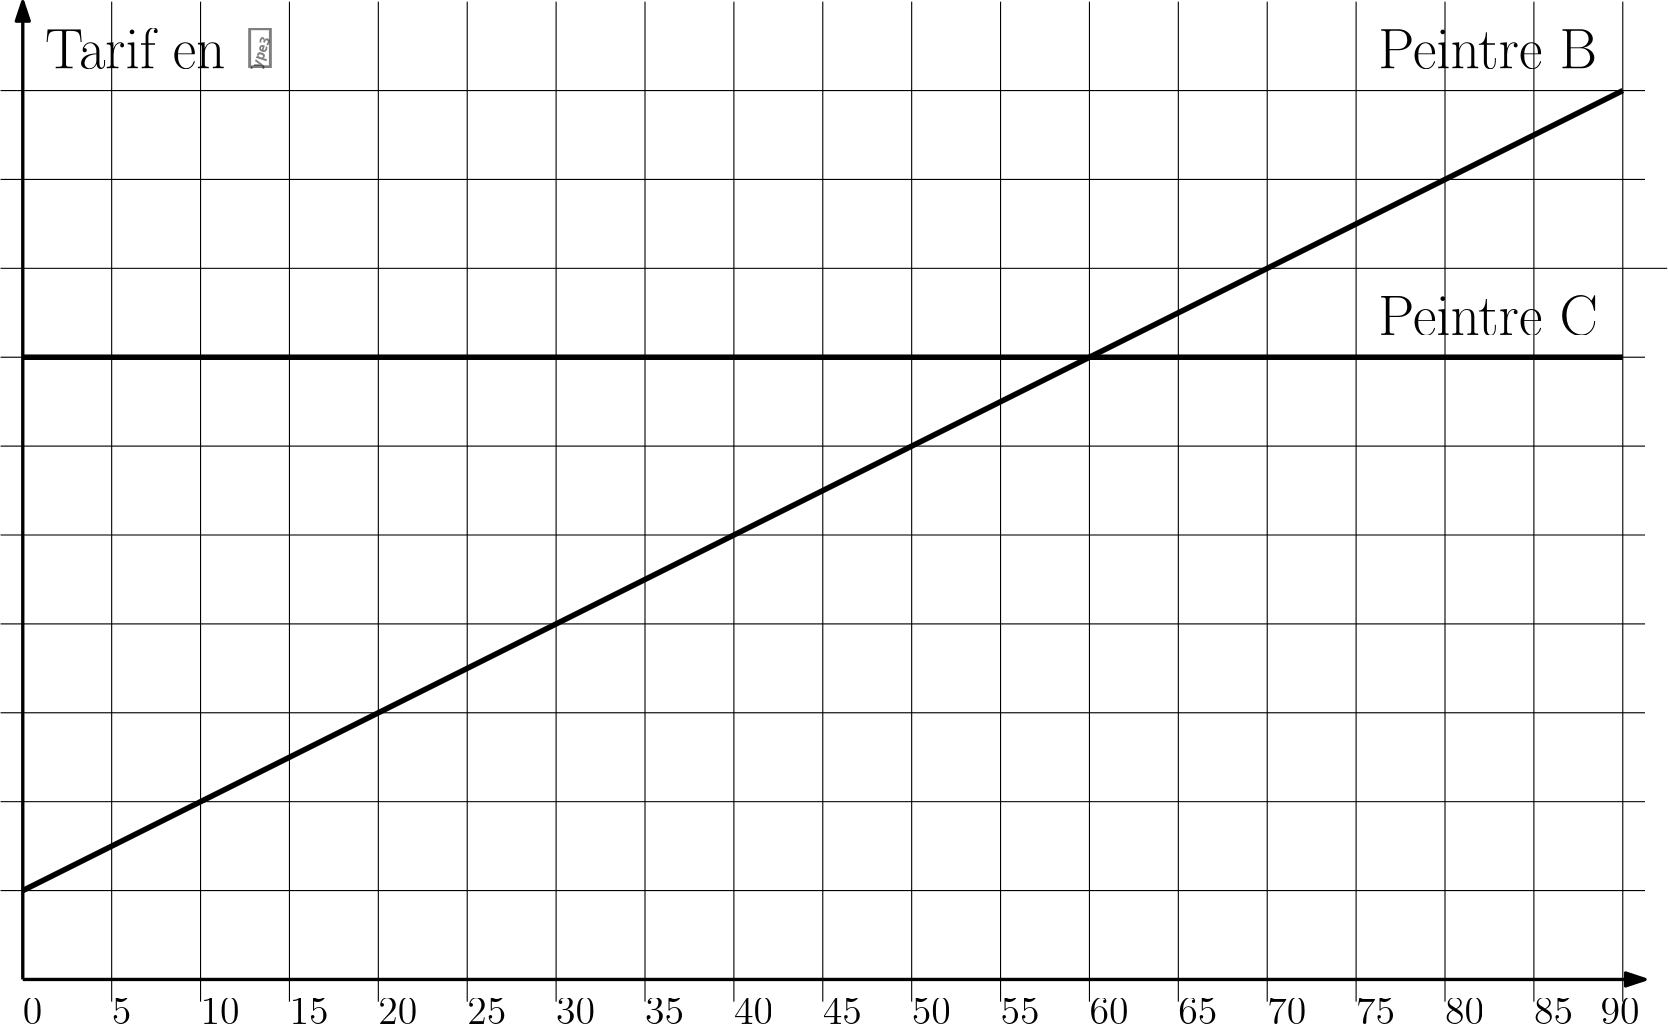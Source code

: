 <?xml version="1.0"?>
<!DOCTYPE ipe SYSTEM "ipe.dtd">
<ipe version="70218" creator="Ipe 7.2.28">
<info created="D:20250202235427" modified="D:20250202235513"/>
<ipestyle name="basic">
<symbol name="arrow/arc(spx)">
<path stroke="sym-stroke" fill="sym-stroke" pen="sym-pen">
0 0 m
-1 0.333 l
-1 -0.333 l
h
</path>
</symbol>
<symbol name="arrow/farc(spx)">
<path stroke="sym-stroke" fill="white" pen="sym-pen">
0 0 m
-1 0.333 l
-1 -0.333 l
h
</path>
</symbol>
<symbol name="arrow/ptarc(spx)">
<path stroke="sym-stroke" fill="sym-stroke" pen="sym-pen">
0 0 m
-1 0.333 l
-0.8 0 l
-1 -0.333 l
h
</path>
</symbol>
<symbol name="arrow/fptarc(spx)">
<path stroke="sym-stroke" fill="white" pen="sym-pen">
0 0 m
-1 0.333 l
-0.8 0 l
-1 -0.333 l
h
</path>
</symbol>
<symbol name="mark/circle(sx)" transformations="translations">
<path fill="sym-stroke">
0.6 0 0 0.6 0 0 e
0.4 0 0 0.4 0 0 e
</path>
</symbol>
<symbol name="mark/disk(sx)" transformations="translations">
<path fill="sym-stroke">
0.6 0 0 0.6 0 0 e
</path>
</symbol>
<symbol name="mark/fdisk(sfx)" transformations="translations">
<group>
<path fill="sym-fill">
0.5 0 0 0.5 0 0 e
</path>
<path fill="sym-stroke" fillrule="eofill">
0.6 0 0 0.6 0 0 e
0.4 0 0 0.4 0 0 e
</path>
</group>
</symbol>
<symbol name="mark/box(sx)" transformations="translations">
<path fill="sym-stroke" fillrule="eofill">
-0.6 -0.6 m
0.6 -0.6 l
0.6 0.6 l
-0.6 0.6 l
h
-0.4 -0.4 m
0.4 -0.4 l
0.4 0.4 l
-0.4 0.4 l
h
</path>
</symbol>
<symbol name="mark/square(sx)" transformations="translations">
<path fill="sym-stroke">
-0.6 -0.6 m
0.6 -0.6 l
0.6 0.6 l
-0.6 0.6 l
h
</path>
</symbol>
<symbol name="mark/fsquare(sfx)" transformations="translations">
<group>
<path fill="sym-fill">
-0.5 -0.5 m
0.5 -0.5 l
0.5 0.5 l
-0.5 0.5 l
h
</path>
<path fill="sym-stroke" fillrule="eofill">
-0.6 -0.6 m
0.6 -0.6 l
0.6 0.6 l
-0.6 0.6 l
h
-0.4 -0.4 m
0.4 -0.4 l
0.4 0.4 l
-0.4 0.4 l
h
</path>
</group>
</symbol>
<symbol name="mark/cross(sx)" transformations="translations">
<group>
<path fill="sym-stroke">
-0.43 -0.57 m
0.57 0.43 l
0.43 0.57 l
-0.57 -0.43 l
h
</path>
<path fill="sym-stroke">
-0.43 0.57 m
0.57 -0.43 l
0.43 -0.57 l
-0.57 0.43 l
h
</path>
</group>
</symbol>
<symbol name="arrow/fnormal(spx)">
<path stroke="sym-stroke" fill="white" pen="sym-pen">
0 0 m
-1 0.333 l
-1 -0.333 l
h
</path>
</symbol>
<symbol name="arrow/pointed(spx)">
<path stroke="sym-stroke" fill="sym-stroke" pen="sym-pen">
0 0 m
-1 0.333 l
-0.8 0 l
-1 -0.333 l
h
</path>
</symbol>
<symbol name="arrow/fpointed(spx)">
<path stroke="sym-stroke" fill="white" pen="sym-pen">
0 0 m
-1 0.333 l
-0.8 0 l
-1 -0.333 l
h
</path>
</symbol>
<symbol name="arrow/linear(spx)">
<path stroke="sym-stroke" pen="sym-pen">
-1 0.333 m
0 0 l
-1 -0.333 l
</path>
</symbol>
<symbol name="arrow/fdouble(spx)">
<path stroke="sym-stroke" fill="white" pen="sym-pen">
0 0 m
-1 0.333 l
-1 -0.333 l
h
-1 0 m
-2 0.333 l
-2 -0.333 l
h
</path>
</symbol>
<symbol name="arrow/double(spx)">
<path stroke="sym-stroke" fill="sym-stroke" pen="sym-pen">
0 0 m
-1 0.333 l
-1 -0.333 l
h
-1 0 m
-2 0.333 l
-2 -0.333 l
h
</path>
</symbol>
<symbol name="arrow/mid-normal(spx)">
<path stroke="sym-stroke" fill="sym-stroke" pen="sym-pen">
0.5 0 m
-0.5 0.333 l
-0.5 -0.333 l
h
</path>
</symbol>
<symbol name="arrow/mid-fnormal(spx)">
<path stroke="sym-stroke" fill="white" pen="sym-pen">
0.5 0 m
-0.5 0.333 l
-0.5 -0.333 l
h
</path>
</symbol>
<symbol name="arrow/mid-pointed(spx)">
<path stroke="sym-stroke" fill="sym-stroke" pen="sym-pen">
0.5 0 m
-0.5 0.333 l
-0.3 0 l
-0.5 -0.333 l
h
</path>
</symbol>
<symbol name="arrow/mid-fpointed(spx)">
<path stroke="sym-stroke" fill="white" pen="sym-pen">
0.5 0 m
-0.5 0.333 l
-0.3 0 l
-0.5 -0.333 l
h
</path>
</symbol>
<symbol name="arrow/mid-double(spx)">
<path stroke="sym-stroke" fill="sym-stroke" pen="sym-pen">
1 0 m
0 0.333 l
0 -0.333 l
h
0 0 m
-1 0.333 l
-1 -0.333 l
h
</path>
</symbol>
<symbol name="arrow/mid-fdouble(spx)">
<path stroke="sym-stroke" fill="white" pen="sym-pen">
1 0 m
0 0.333 l
0 -0.333 l
h
0 0 m
-1 0.333 l
-1 -0.333 l
h
</path>
</symbol>
<anglesize name="22.5 deg" value="22.5"/>
<anglesize name="30 deg" value="30"/>
<anglesize name="45 deg" value="45"/>
<anglesize name="60 deg" value="60"/>
<anglesize name="90 deg" value="90"/>
<arrowsize name="large" value="10"/>
<arrowsize name="small" value="5"/>
<arrowsize name="tiny" value="3"/>
<color name="blue" value="0 0 1"/>
<color name="brown" value="0.647 0.165 0.165"/>
<color name="darkblue" value="0 0 0.545"/>
<color name="darkcyan" value="0 0.545 0.545"/>
<color name="darkgray" value="0.663"/>
<color name="darkgreen" value="0 0.392 0"/>
<color name="darkmagenta" value="0.545 0 0.545"/>
<color name="darkorange" value="1 0.549 0"/>
<color name="darkred" value="0.545 0 0"/>
<color name="gold" value="1 0.843 0"/>
<color name="gray" value="0.745"/>
<color name="green" value="0 1 0"/>
<color name="lightblue" value="0.678 0.847 0.902"/>
<color name="lightcyan" value="0.878 1 1"/>
<color name="lightgray" value="0.827"/>
<color name="lightgreen" value="0.565 0.933 0.565"/>
<color name="lightyellow" value="1 1 0.878"/>
<color name="navy" value="0 0 0.502"/>
<color name="orange" value="1 0.647 0"/>
<color name="pink" value="1 0.753 0.796"/>
<color name="purple" value="0.627 0.125 0.941"/>
<color name="red" value="1 0 0"/>
<color name="seagreen" value="0.18 0.545 0.341"/>
<color name="turquoise" value="0.251 0.878 0.816"/>
<color name="violet" value="0.933 0.51 0.933"/>
<color name="yellow" value="1 1 0"/>
<dashstyle name="dash dot dotted" value="[4 2 1 2 1 2] 0"/>
<dashstyle name="dash dotted" value="[4 2 1 2] 0"/>
<dashstyle name="dashed" value="[4] 0"/>
<dashstyle name="dotted" value="[1 3] 0"/>
<gridsize name="10 pts (~3.5 mm)" value="10"/>
<gridsize name="14 pts (~5 mm)" value="14"/>
<gridsize name="16 pts (~6 mm)" value="16"/>
<gridsize name="20 pts (~7 mm)" value="20"/>
<gridsize name="28 pts (~10 mm)" value="28"/>
<gridsize name="32 pts (~12 mm)" value="32"/>
<gridsize name="4 pts" value="4"/>
<gridsize name="56 pts (~20 mm)" value="56"/>
<gridsize name="8 pts (~3 mm)" value="8"/>
<opacity name="10%" value="0.1"/>
<opacity name="30%" value="0.3"/>
<opacity name="50%" value="0.5"/>
<opacity name="75%" value="0.75"/>
<pen name="fat" value="1.2"/>
<pen name="heavier" value="0.8"/>
<pen name="ultrafat" value="2"/>
<symbolsize name="large" value="5"/>
<symbolsize name="small" value="2"/>
<symbolsize name="tiny" value="1.1"/>
<textsize name="Huge" value="\Huge"/>
<textsize name="LARGE" value="\LARGE"/>
<textsize name="Large" value="\Large"/>
<textsize name="footnote" value="\footnotesize"/>
<textsize name="huge" value="\huge"/>
<textsize name="large" value="\large"/>
<textsize name="script" value="\scriptsize"/>
<textsize name="small" value="\small"/>
<textsize name="tiny" value="\tiny"/>
<textstyle name="center" begin="\begin{center}" end="\end{center}"/>
<textstyle name="item" begin="\begin{itemize}\item{}" end="\end{itemize}"/>
<textstyle name="itemize" begin="\begin{itemize}" end="\end{itemize}"/>
<tiling name="falling" angle="-60" step="4" width="1"/>
<tiling name="rising" angle="30" step="4" width="1"/>
</ipestyle>
<page>
<layer name="alpha"/>
<view layers="alpha" active="alpha"/>
<text layer="alpha" matrix="1 0 0 1 -24 0" transformations="translations" pos="32 144" stroke="black" type="label" width="7.024" height="9.245" depth="0" valign="baseline" size="Large">0</text>
<text matrix="1 0 0 1 -24 0" transformations="translations" pos="64 144" stroke="black" type="label" width="7.024" height="9.245" depth="0" valign="baseline" size="Large">5</text>
<text matrix="1 0 0 1 -24 0" transformations="translations" pos="96 144" stroke="black" type="label" width="14.047" height="9.245" depth="0" valign="baseline" size="Large">10</text>
<text matrix="1 0 0 1 -24 0" transformations="translations" pos="128 144" stroke="black" type="label" width="14.047" height="9.245" depth="0" valign="baseline" size="Large">15</text>
<text matrix="1 0 0 1 -24 0" transformations="translations" pos="160 144" stroke="black" type="label" width="14.047" height="9.245" depth="0" valign="baseline" size="Large">20</text>
<text matrix="1 0 0 1 -24 0" transformations="translations" pos="192 144" stroke="black" type="label" width="14.047" height="9.245" depth="0" valign="baseline" size="Large">25</text>
<text matrix="1 0 0 1 -24 0" transformations="translations" pos="224 144" stroke="black" type="label" width="14.047" height="9.245" depth="0" valign="baseline" size="Large">30</text>
<text matrix="1 0 0 1 -24 0" transformations="translations" pos="256 144" stroke="black" type="label" width="14.047" height="9.245" depth="0" valign="baseline" size="Large">35</text>
<text matrix="1 0 0 1 -24 0" transformations="translations" pos="288 144" stroke="black" type="label" width="14.047" height="9.245" depth="0" valign="baseline" size="Large">40</text>
<text matrix="1 0 0 1 -24 0" transformations="translations" pos="320 144" stroke="black" type="label" width="14.047" height="9.245" depth="0" valign="baseline" size="Large">45</text>
<text matrix="1 0 0 1 -24 0" transformations="translations" pos="352 144" stroke="black" type="label" width="14.047" height="9.245" depth="0" valign="baseline" size="Large">50</text>
<text matrix="1 0 0 1 -24 0" transformations="translations" pos="384 144" stroke="black" type="label" width="14.047" height="9.245" depth="0" valign="baseline" size="Large">55</text>
<text matrix="1 0 0 1 -24 0" transformations="translations" pos="416 144" stroke="black" type="label" width="14.047" height="9.245" depth="0" valign="baseline" size="Large">60</text>
<text matrix="1 0 0 1 -24 0" transformations="translations" pos="448 144" stroke="black" type="label" width="14.047" height="9.245" depth="0" valign="baseline" size="Large">65</text>
<text matrix="1 0 0 1 -24 0" transformations="translations" pos="480 144" stroke="black" type="label" width="14.047" height="9.245" depth="0" valign="baseline" size="Large">70</text>
<text matrix="1 0 0 1 -24 0" transformations="translations" pos="512 144" stroke="black" type="label" width="14.047" height="9.245" depth="0" valign="baseline" size="Large">75</text>
<text matrix="1 0 0 1 -24 0" transformations="translations" pos="544 144" stroke="black" type="label" width="14.047" height="9.245" depth="0" valign="baseline" size="Large">80</text>
<text matrix="1 0 0 1 -24 0" transformations="translations" pos="576 144" stroke="black" type="label" width="14.047" height="9.245" depth="0" valign="baseline" size="Large">85</text>
<text matrix="1 0 0 1 -8 0" transformations="translations" pos="584 144" stroke="black" type="label" width="18.73" height="9.245" depth="0" valign="baseline" size="Large">90
</text>
<path stroke="black" pen="fat" arrow="normal/normal">
8 160 m
592 160 l
</path>
<path stroke="black">
0 192 m
592 192 l
</path>
<path stroke="black">
0 224 m
592 224 l
</path>
<path stroke="black">
0 256 m
592 256 l
</path>
<path stroke="black">
0 288 m
592 288 l
</path>
<path stroke="black">
0 320 m
592 320 l
</path>
<path stroke="black">
0 352 m
592 352 l
</path>
<path stroke="black">
0 384 m
592 384 l
</path>
<path stroke="black">
0 416 m
600 416 l
</path>
<path stroke="black">
0 448 m
592 448 l
</path>
<path stroke="black">
0 480 m
592 480 l
</path>
<path stroke="black" pen="fat" arrow="normal/normal">
8 160 m
8 512 l
</path>
<path stroke="black">
40 152 m
40 512 l
</path>
<path stroke="black">
72 160 m
72 512 l
</path>
<path stroke="black">
104 512 m
104 152 l
</path>
<path stroke="black">
72 152 m
72 160 l
</path>
<path stroke="black">
136 152 m
136 512 l
</path>
<path stroke="black">
168 512 m
168 152 l
</path>
<path stroke="black">
200 152 m
200 512 l
</path>
<path stroke="black">
232 512 m
232 152 l
</path>
<path stroke="black">
264 152 m
264 512 l
</path>
<path stroke="black">
296 512 m
296 152 l
</path>
<path stroke="black">
328 152 m
328 512 l
</path>
<path stroke="black">
360 512 m
360 152 l
</path>
<path stroke="black">
392 152 m
392 512 l
</path>
<path stroke="black">
424 512 m
424 152 l
</path>
<path stroke="black">
456 152 m
456 512 l
</path>
<path stroke="black">
488 512 m
488 152 l
</path>
<path stroke="black">
520 152 m
520 512 l
</path>
<path stroke="black">
552 512 m
552 152 l
</path>
<path stroke="black">
584 152 m
584 512 l
</path>
<path stroke="black" pen="ultrafat">
8 384 m
584 384 l
</path>
<text matrix="1 0 0 1 24 0" transformations="translations" pos="472 392" stroke="black" type="label" width="79.075" height="14.116" depth="0" valign="baseline" size="huge">Peintre C</text>
<path stroke="black" pen="ultrafat">
8 192 m
584 480 l
</path>
<text transformations="translations" pos="496 488" stroke="black" type="label" width="78.801" height="14.116" depth="0" valign="baseline" size="huge">Peintre B</text>
<text matrix="1 0 0 1 0 -8" transformations="translations" pos="16 496" stroke="black" type="label" width="86.125" height="14.349" depth="0" valign="baseline" size="huge">Tarif en €</text>
</page>
</ipe>

